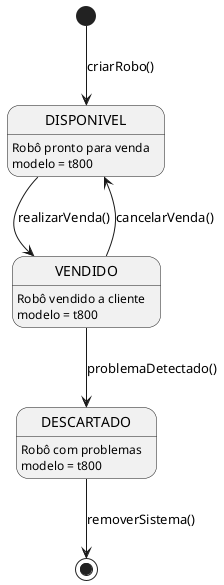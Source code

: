 @startuml EstadosRobo
[*] --> DISPONIVEL : criarRobo()
DISPONIVEL --> VENDIDO : realizarVenda()
VENDIDO --> DISPONIVEL : cancelarVenda()
VENDIDO --> DESCARTADO : problemaDetectado()
DESCARTADO --> [*] : removerSistema()

state DISPONIVEL {
  DISPONIVEL : Robô pronto para venda
  DISPONIVEL : modelo = t800
}

state VENDIDO {
  VENDIDO : Robô vendido a cliente
  VENDIDO : modelo = t800
}

state DESCARTADO {
  DESCARTADO : Robô com problemas
  DESCARTADO : modelo = t800
}
@enduml